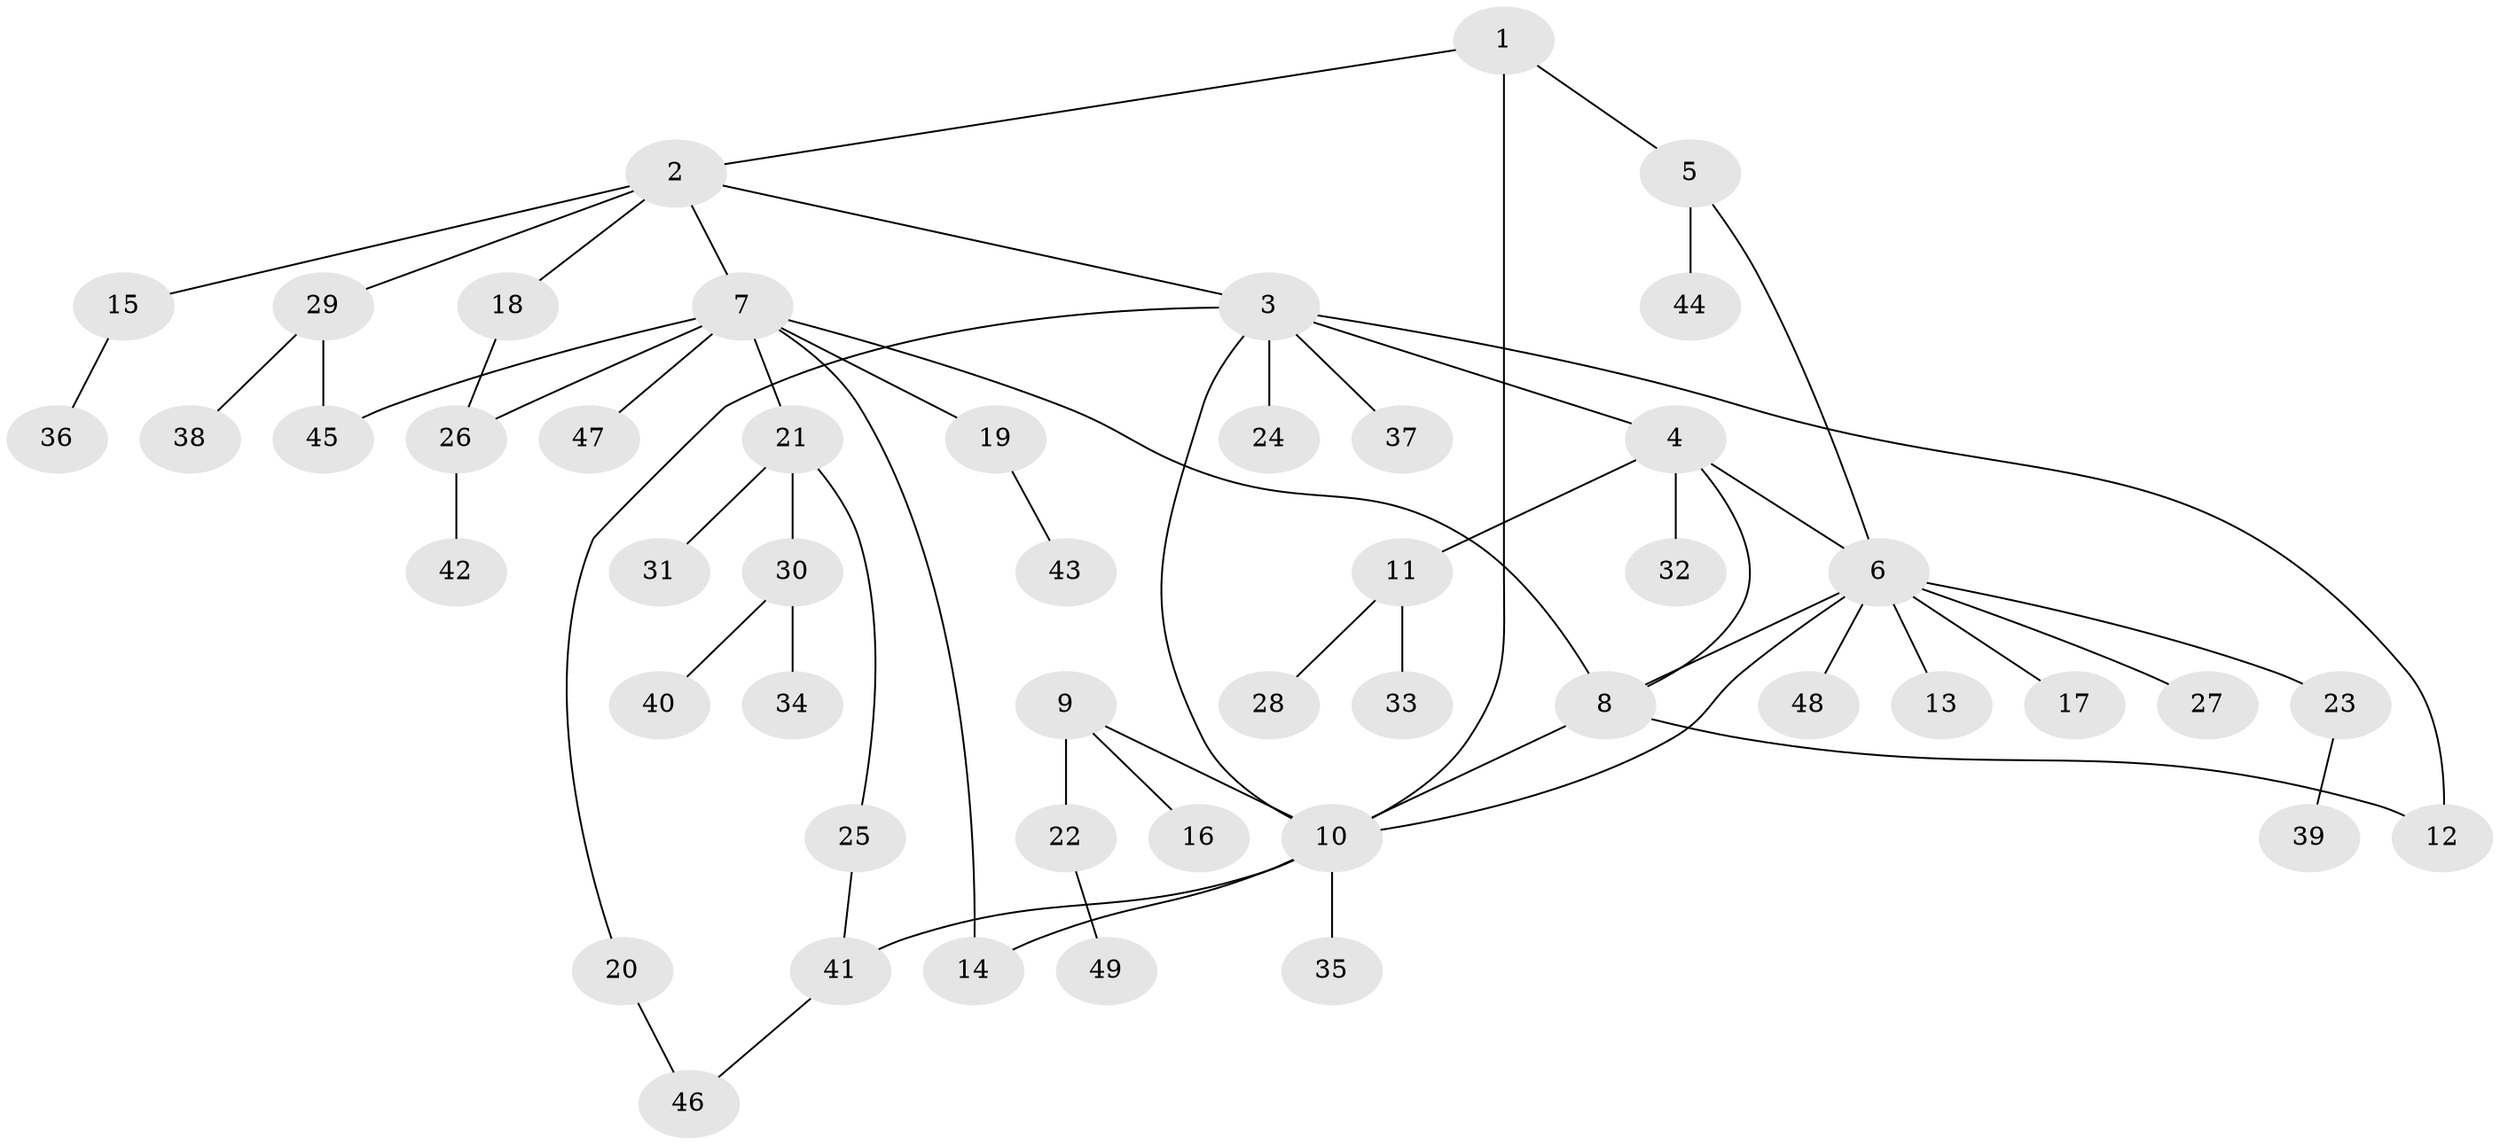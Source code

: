 // coarse degree distribution, {4: 0.09523809523809523, 6: 0.047619047619047616, 5: 0.19047619047619047, 2: 0.19047619047619047, 7: 0.047619047619047616, 1: 0.3333333333333333, 3: 0.09523809523809523}
// Generated by graph-tools (version 1.1) at 2025/52/03/04/25 22:52:22]
// undirected, 49 vertices, 60 edges
graph export_dot {
  node [color=gray90,style=filled];
  1;
  2;
  3;
  4;
  5;
  6;
  7;
  8;
  9;
  10;
  11;
  12;
  13;
  14;
  15;
  16;
  17;
  18;
  19;
  20;
  21;
  22;
  23;
  24;
  25;
  26;
  27;
  28;
  29;
  30;
  31;
  32;
  33;
  34;
  35;
  36;
  37;
  38;
  39;
  40;
  41;
  42;
  43;
  44;
  45;
  46;
  47;
  48;
  49;
  1 -- 2;
  1 -- 5;
  1 -- 10;
  2 -- 3;
  2 -- 7;
  2 -- 15;
  2 -- 18;
  2 -- 29;
  3 -- 4;
  3 -- 10;
  3 -- 12;
  3 -- 20;
  3 -- 24;
  3 -- 37;
  4 -- 6;
  4 -- 8;
  4 -- 11;
  4 -- 32;
  5 -- 6;
  5 -- 44;
  6 -- 8;
  6 -- 10;
  6 -- 13;
  6 -- 17;
  6 -- 23;
  6 -- 27;
  6 -- 48;
  7 -- 8;
  7 -- 14;
  7 -- 19;
  7 -- 21;
  7 -- 26;
  7 -- 45;
  7 -- 47;
  8 -- 10;
  8 -- 12;
  9 -- 10;
  9 -- 16;
  9 -- 22;
  10 -- 14;
  10 -- 35;
  10 -- 41;
  11 -- 28;
  11 -- 33;
  15 -- 36;
  18 -- 26;
  19 -- 43;
  20 -- 46;
  21 -- 25;
  21 -- 30;
  21 -- 31;
  22 -- 49;
  23 -- 39;
  25 -- 41;
  26 -- 42;
  29 -- 38;
  29 -- 45;
  30 -- 34;
  30 -- 40;
  41 -- 46;
}

